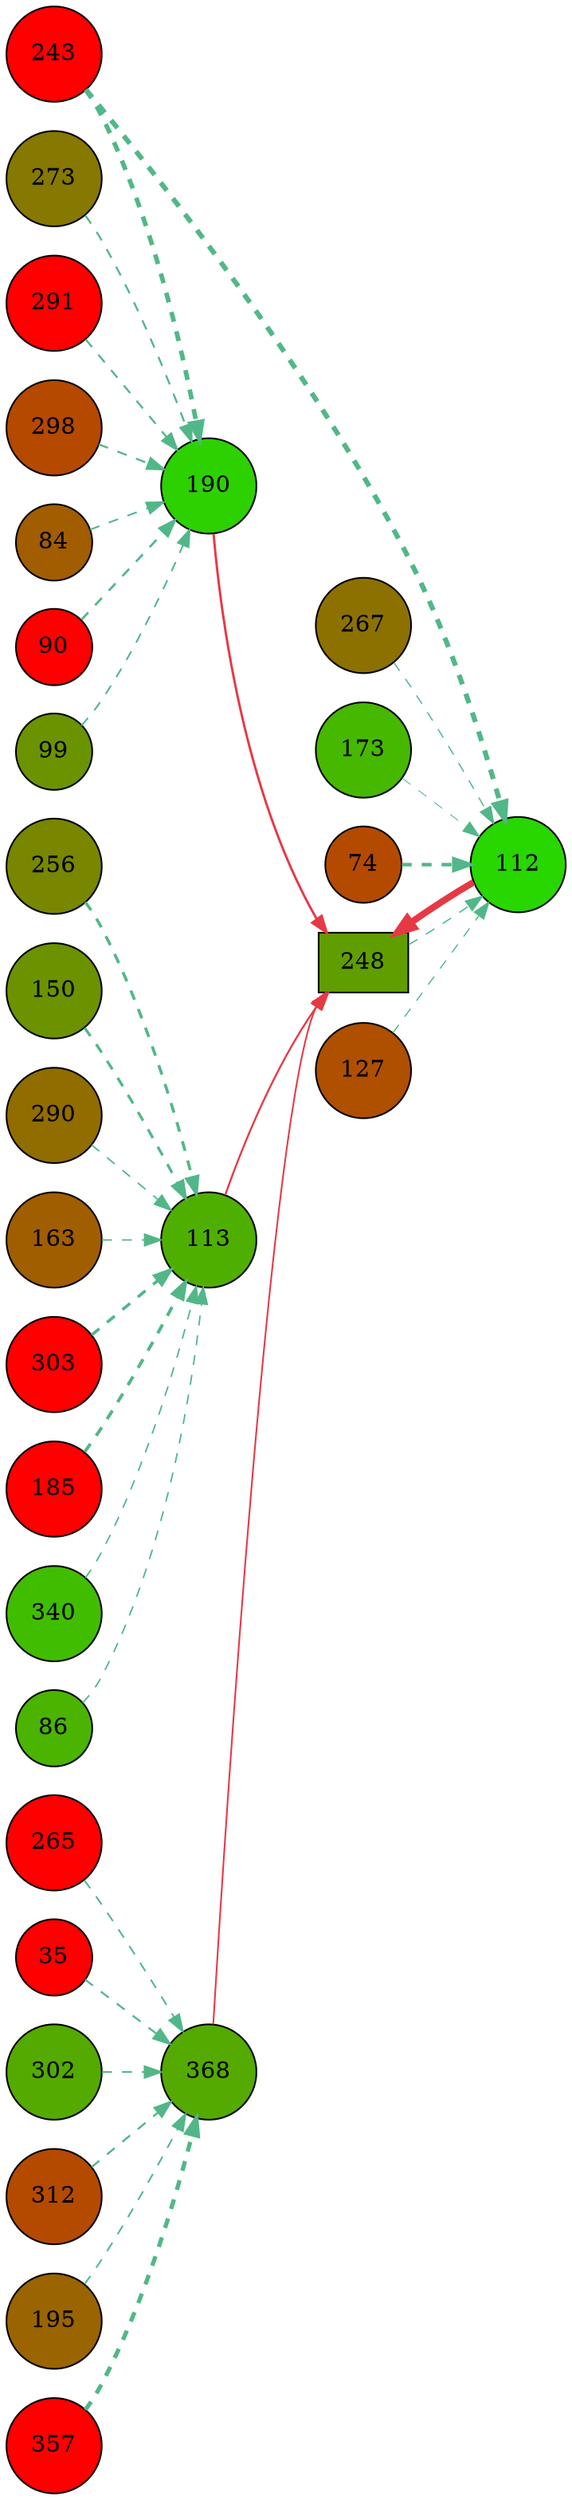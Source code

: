 digraph G{
rankdir=LR;
256 [style=filled, shape=circle, fillcolor="#788600", label="256"];
265 [style=filled, shape=circle, fillcolor="#fe0000", label="265"];
267 [style=filled, shape=circle, fillcolor="#8d7100", label="267"];
273 [style=filled, shape=circle, fillcolor="#867800", label="273"];
150 [style=filled, shape=circle, fillcolor="#6c9200", label="150"];
290 [style=filled, shape=circle, fillcolor="#916d00", label="290"];
163 [style=filled, shape=circle, fillcolor="#a05e00", label="163"];
35 [style=filled, shape=circle, fillcolor="#fe0000", label="35"];
291 [style=filled, shape=circle, fillcolor="#fe0000", label="291"];
298 [style=filled, shape=circle, fillcolor="#b54900", label="298"];
173 [style=filled, shape=circle, fillcolor="#46b800", label="173"];
302 [style=filled, shape=circle, fillcolor="#54aa00", label="302"];
303 [style=filled, shape=circle, fillcolor="#fe0000", label="303"];
312 [style=filled, shape=circle, fillcolor="#b44a00", label="312"];
185 [style=filled, shape=circle, fillcolor="#fe0000", label="185"];
190 [style=filled, shape=circle, fillcolor="#2dd100", label="190"];
195 [style=filled, shape=circle, fillcolor="#9a6400", label="195"];
74 [style=filled, shape=circle, fillcolor="#b44a00", label="74"];
340 [style=filled, shape=circle, fillcolor="#41bd00", label="340"];
84 [style=filled, shape=circle, fillcolor="#a15d00", label="84"];
86 [style=filled, shape=circle, fillcolor="#4ab400", label="86"];
90 [style=filled, shape=circle, fillcolor="#fe0000", label="90"];
99 [style=filled, shape=circle, fillcolor="#6b9300", label="99"];
357 [style=filled, shape=circle, fillcolor="#fe0000", label="357"];
112 [style=filled, shape=circle, fillcolor="#28d600", label="112"];
113 [style=filled, shape=circle, fillcolor="#4faf00", label="113"];
368 [style=filled, shape=circle, fillcolor="#54aa00", label="368"];
243 [style=filled, shape=circle, fillcolor="#fe0000", label="243"];
248 [style=filled, shape=box, fillcolor="#609e00", label="248"];
127 [style=filled, shape=circle, fillcolor="#af4f00", label="127"];
112 -> 248 [color="#e63946",penwidth=4.00];
190 -> 248 [color="#e63946",penwidth=1.43];
113 -> 248 [color="#e63946",penwidth=1.15];
368 -> 248 [color="#e63946",penwidth=1.00];
243 -> 112 [color="#52b788",style=dashed,penwidth=3.00];
74 -> 112 [color="#52b788",style=dashed,penwidth=2.11];
248 -> 112 [color="#52b788",style=dashed,penwidth=0.77];
267 -> 112 [color="#52b788",style=dashed,penwidth=0.74];
127 -> 112 [color="#52b788",style=dashed,penwidth=0.71];
173 -> 112 [color="#52b788",style=dashed,penwidth=0.51];
185 -> 113 [color="#52b788",style=dashed,penwidth=1.96];
303 -> 113 [color="#52b788",style=dashed,penwidth=1.82];
256 -> 113 [color="#52b788",style=dashed,penwidth=1.80];
150 -> 113 [color="#52b788",style=dashed,penwidth=1.65];
86 -> 113 [color="#52b788",style=dashed,penwidth=0.89];
290 -> 113 [color="#52b788",style=dashed,penwidth=0.89];
340 -> 113 [color="#52b788",style=dashed,penwidth=0.88];
163 -> 113 [color="#52b788",style=dashed,penwidth=0.86];
357 -> 368 [color="#52b788",style=dashed,penwidth=2.57];
312 -> 368 [color="#52b788",style=dashed,penwidth=1.19];
35 -> 368 [color="#52b788",style=dashed,penwidth=1.14];
302 -> 368 [color="#52b788",style=dashed,penwidth=1.02];
195 -> 368 [color="#52b788",style=dashed,penwidth=1.00];
265 -> 368 [color="#52b788",style=dashed,penwidth=1.00];
243 -> 190 [color="#52b788",style=dashed,penwidth=2.77];
90 -> 190 [color="#52b788",style=dashed,penwidth=1.36];
291 -> 190 [color="#52b788",style=dashed,penwidth=1.17];
273 -> 190 [color="#52b788",style=dashed,penwidth=1.16];
298 -> 190 [color="#52b788",style=dashed,penwidth=1.15];
84 -> 190 [color="#52b788",style=dashed,penwidth=1.01];
99 -> 190 [color="#52b788",style=dashed,penwidth=1.01];
}